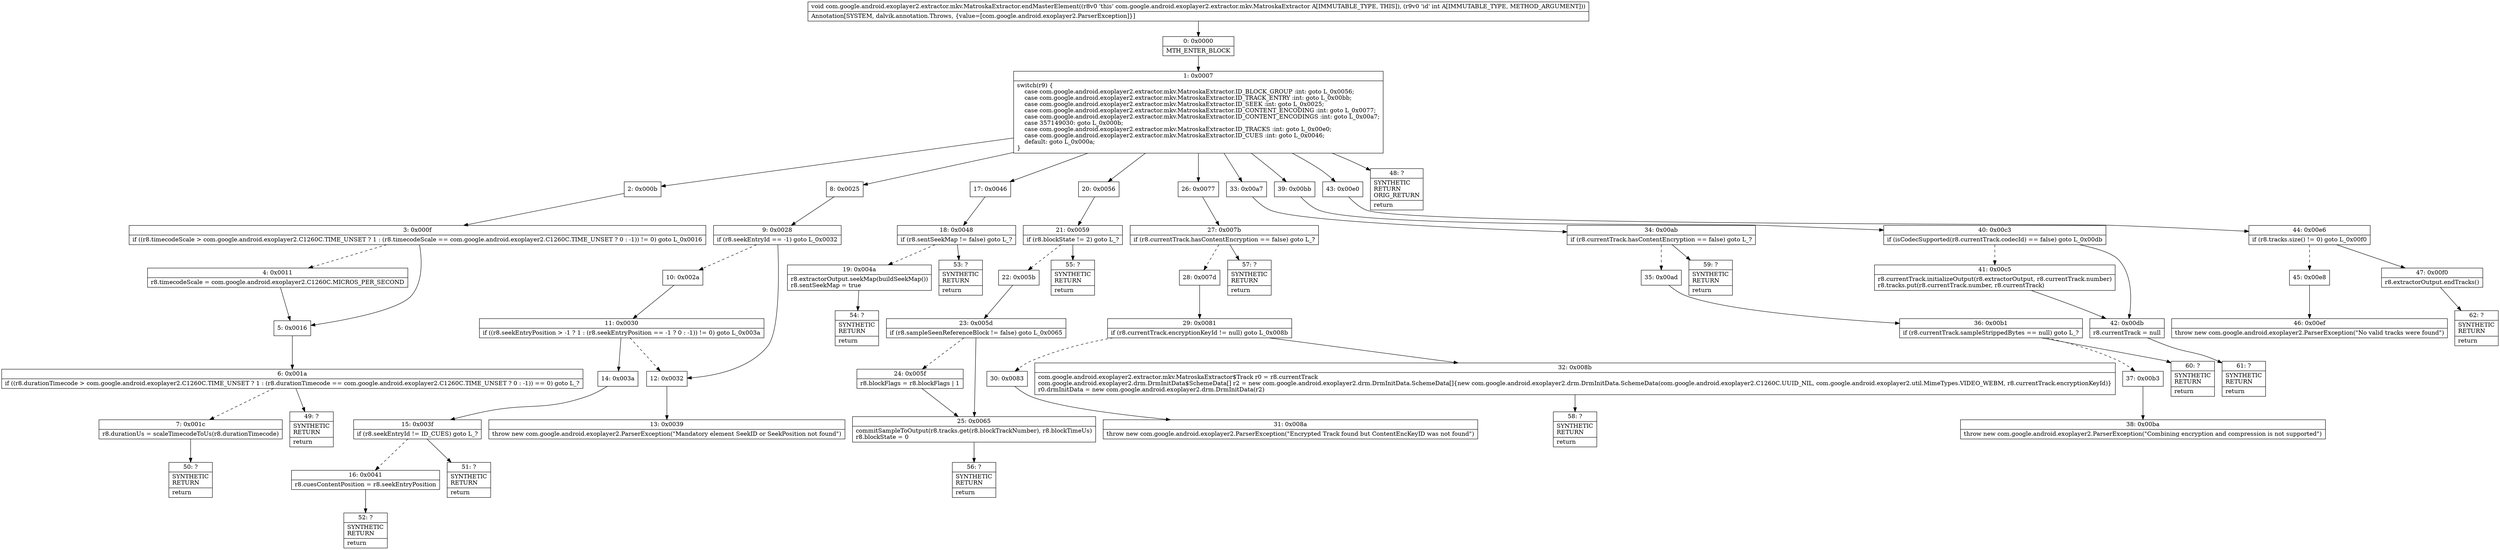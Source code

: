 digraph "CFG forcom.google.android.exoplayer2.extractor.mkv.MatroskaExtractor.endMasterElement(I)V" {
Node_0 [shape=record,label="{0\:\ 0x0000|MTH_ENTER_BLOCK\l}"];
Node_1 [shape=record,label="{1\:\ 0x0007|switch(r9) \{\l    case com.google.android.exoplayer2.extractor.mkv.MatroskaExtractor.ID_BLOCK_GROUP :int: goto L_0x0056;\l    case com.google.android.exoplayer2.extractor.mkv.MatroskaExtractor.ID_TRACK_ENTRY :int: goto L_0x00bb;\l    case com.google.android.exoplayer2.extractor.mkv.MatroskaExtractor.ID_SEEK :int: goto L_0x0025;\l    case com.google.android.exoplayer2.extractor.mkv.MatroskaExtractor.ID_CONTENT_ENCODING :int: goto L_0x0077;\l    case com.google.android.exoplayer2.extractor.mkv.MatroskaExtractor.ID_CONTENT_ENCODINGS :int: goto L_0x00a7;\l    case 357149030: goto L_0x000b;\l    case com.google.android.exoplayer2.extractor.mkv.MatroskaExtractor.ID_TRACKS :int: goto L_0x00e0;\l    case com.google.android.exoplayer2.extractor.mkv.MatroskaExtractor.ID_CUES :int: goto L_0x0046;\l    default: goto L_0x000a;\l\}\l}"];
Node_2 [shape=record,label="{2\:\ 0x000b}"];
Node_3 [shape=record,label="{3\:\ 0x000f|if ((r8.timecodeScale \> com.google.android.exoplayer2.C1260C.TIME_UNSET ? 1 : (r8.timecodeScale == com.google.android.exoplayer2.C1260C.TIME_UNSET ? 0 : \-1)) != 0) goto L_0x0016\l}"];
Node_4 [shape=record,label="{4\:\ 0x0011|r8.timecodeScale = com.google.android.exoplayer2.C1260C.MICROS_PER_SECOND\l}"];
Node_5 [shape=record,label="{5\:\ 0x0016}"];
Node_6 [shape=record,label="{6\:\ 0x001a|if ((r8.durationTimecode \> com.google.android.exoplayer2.C1260C.TIME_UNSET ? 1 : (r8.durationTimecode == com.google.android.exoplayer2.C1260C.TIME_UNSET ? 0 : \-1)) == 0) goto L_?\l}"];
Node_7 [shape=record,label="{7\:\ 0x001c|r8.durationUs = scaleTimecodeToUs(r8.durationTimecode)\l}"];
Node_8 [shape=record,label="{8\:\ 0x0025}"];
Node_9 [shape=record,label="{9\:\ 0x0028|if (r8.seekEntryId == \-1) goto L_0x0032\l}"];
Node_10 [shape=record,label="{10\:\ 0x002a}"];
Node_11 [shape=record,label="{11\:\ 0x0030|if ((r8.seekEntryPosition \> \-1 ? 1 : (r8.seekEntryPosition == \-1 ? 0 : \-1)) != 0) goto L_0x003a\l}"];
Node_12 [shape=record,label="{12\:\ 0x0032}"];
Node_13 [shape=record,label="{13\:\ 0x0039|throw new com.google.android.exoplayer2.ParserException(\"Mandatory element SeekID or SeekPosition not found\")\l}"];
Node_14 [shape=record,label="{14\:\ 0x003a}"];
Node_15 [shape=record,label="{15\:\ 0x003f|if (r8.seekEntryId != ID_CUES) goto L_?\l}"];
Node_16 [shape=record,label="{16\:\ 0x0041|r8.cuesContentPosition = r8.seekEntryPosition\l}"];
Node_17 [shape=record,label="{17\:\ 0x0046}"];
Node_18 [shape=record,label="{18\:\ 0x0048|if (r8.sentSeekMap != false) goto L_?\l}"];
Node_19 [shape=record,label="{19\:\ 0x004a|r8.extractorOutput.seekMap(buildSeekMap())\lr8.sentSeekMap = true\l}"];
Node_20 [shape=record,label="{20\:\ 0x0056}"];
Node_21 [shape=record,label="{21\:\ 0x0059|if (r8.blockState != 2) goto L_?\l}"];
Node_22 [shape=record,label="{22\:\ 0x005b}"];
Node_23 [shape=record,label="{23\:\ 0x005d|if (r8.sampleSeenReferenceBlock != false) goto L_0x0065\l}"];
Node_24 [shape=record,label="{24\:\ 0x005f|r8.blockFlags = r8.blockFlags \| 1\l}"];
Node_25 [shape=record,label="{25\:\ 0x0065|commitSampleToOutput(r8.tracks.get(r8.blockTrackNumber), r8.blockTimeUs)\lr8.blockState = 0\l}"];
Node_26 [shape=record,label="{26\:\ 0x0077}"];
Node_27 [shape=record,label="{27\:\ 0x007b|if (r8.currentTrack.hasContentEncryption == false) goto L_?\l}"];
Node_28 [shape=record,label="{28\:\ 0x007d}"];
Node_29 [shape=record,label="{29\:\ 0x0081|if (r8.currentTrack.encryptionKeyId != null) goto L_0x008b\l}"];
Node_30 [shape=record,label="{30\:\ 0x0083}"];
Node_31 [shape=record,label="{31\:\ 0x008a|throw new com.google.android.exoplayer2.ParserException(\"Encrypted Track found but ContentEncKeyID was not found\")\l}"];
Node_32 [shape=record,label="{32\:\ 0x008b|com.google.android.exoplayer2.extractor.mkv.MatroskaExtractor$Track r0 = r8.currentTrack\lcom.google.android.exoplayer2.drm.DrmInitData$SchemeData[] r2 = new com.google.android.exoplayer2.drm.DrmInitData.SchemeData[]\{new com.google.android.exoplayer2.drm.DrmInitData.SchemeData(com.google.android.exoplayer2.C1260C.UUID_NIL, com.google.android.exoplayer2.util.MimeTypes.VIDEO_WEBM, r8.currentTrack.encryptionKeyId)\}\lr0.drmInitData = new com.google.android.exoplayer2.drm.DrmInitData(r2)\l}"];
Node_33 [shape=record,label="{33\:\ 0x00a7}"];
Node_34 [shape=record,label="{34\:\ 0x00ab|if (r8.currentTrack.hasContentEncryption == false) goto L_?\l}"];
Node_35 [shape=record,label="{35\:\ 0x00ad}"];
Node_36 [shape=record,label="{36\:\ 0x00b1|if (r8.currentTrack.sampleStrippedBytes == null) goto L_?\l}"];
Node_37 [shape=record,label="{37\:\ 0x00b3}"];
Node_38 [shape=record,label="{38\:\ 0x00ba|throw new com.google.android.exoplayer2.ParserException(\"Combining encryption and compression is not supported\")\l}"];
Node_39 [shape=record,label="{39\:\ 0x00bb}"];
Node_40 [shape=record,label="{40\:\ 0x00c3|if (isCodecSupported(r8.currentTrack.codecId) == false) goto L_0x00db\l}"];
Node_41 [shape=record,label="{41\:\ 0x00c5|r8.currentTrack.initializeOutput(r8.extractorOutput, r8.currentTrack.number)\lr8.tracks.put(r8.currentTrack.number, r8.currentTrack)\l}"];
Node_42 [shape=record,label="{42\:\ 0x00db|r8.currentTrack = null\l}"];
Node_43 [shape=record,label="{43\:\ 0x00e0}"];
Node_44 [shape=record,label="{44\:\ 0x00e6|if (r8.tracks.size() != 0) goto L_0x00f0\l}"];
Node_45 [shape=record,label="{45\:\ 0x00e8}"];
Node_46 [shape=record,label="{46\:\ 0x00ef|throw new com.google.android.exoplayer2.ParserException(\"No valid tracks were found\")\l}"];
Node_47 [shape=record,label="{47\:\ 0x00f0|r8.extractorOutput.endTracks()\l}"];
Node_48 [shape=record,label="{48\:\ ?|SYNTHETIC\lRETURN\lORIG_RETURN\l|return\l}"];
Node_49 [shape=record,label="{49\:\ ?|SYNTHETIC\lRETURN\l|return\l}"];
Node_50 [shape=record,label="{50\:\ ?|SYNTHETIC\lRETURN\l|return\l}"];
Node_51 [shape=record,label="{51\:\ ?|SYNTHETIC\lRETURN\l|return\l}"];
Node_52 [shape=record,label="{52\:\ ?|SYNTHETIC\lRETURN\l|return\l}"];
Node_53 [shape=record,label="{53\:\ ?|SYNTHETIC\lRETURN\l|return\l}"];
Node_54 [shape=record,label="{54\:\ ?|SYNTHETIC\lRETURN\l|return\l}"];
Node_55 [shape=record,label="{55\:\ ?|SYNTHETIC\lRETURN\l|return\l}"];
Node_56 [shape=record,label="{56\:\ ?|SYNTHETIC\lRETURN\l|return\l}"];
Node_57 [shape=record,label="{57\:\ ?|SYNTHETIC\lRETURN\l|return\l}"];
Node_58 [shape=record,label="{58\:\ ?|SYNTHETIC\lRETURN\l|return\l}"];
Node_59 [shape=record,label="{59\:\ ?|SYNTHETIC\lRETURN\l|return\l}"];
Node_60 [shape=record,label="{60\:\ ?|SYNTHETIC\lRETURN\l|return\l}"];
Node_61 [shape=record,label="{61\:\ ?|SYNTHETIC\lRETURN\l|return\l}"];
Node_62 [shape=record,label="{62\:\ ?|SYNTHETIC\lRETURN\l|return\l}"];
MethodNode[shape=record,label="{void com.google.android.exoplayer2.extractor.mkv.MatroskaExtractor.endMasterElement((r8v0 'this' com.google.android.exoplayer2.extractor.mkv.MatroskaExtractor A[IMMUTABLE_TYPE, THIS]), (r9v0 'id' int A[IMMUTABLE_TYPE, METHOD_ARGUMENT]))  | Annotation[SYSTEM, dalvik.annotation.Throws, \{value=[com.google.android.exoplayer2.ParserException]\}]\l}"];
MethodNode -> Node_0;
Node_0 -> Node_1;
Node_1 -> Node_2;
Node_1 -> Node_8;
Node_1 -> Node_17;
Node_1 -> Node_20;
Node_1 -> Node_26;
Node_1 -> Node_33;
Node_1 -> Node_39;
Node_1 -> Node_43;
Node_1 -> Node_48;
Node_2 -> Node_3;
Node_3 -> Node_4[style=dashed];
Node_3 -> Node_5;
Node_4 -> Node_5;
Node_5 -> Node_6;
Node_6 -> Node_7[style=dashed];
Node_6 -> Node_49;
Node_7 -> Node_50;
Node_8 -> Node_9;
Node_9 -> Node_10[style=dashed];
Node_9 -> Node_12;
Node_10 -> Node_11;
Node_11 -> Node_12[style=dashed];
Node_11 -> Node_14;
Node_12 -> Node_13;
Node_14 -> Node_15;
Node_15 -> Node_16[style=dashed];
Node_15 -> Node_51;
Node_16 -> Node_52;
Node_17 -> Node_18;
Node_18 -> Node_19[style=dashed];
Node_18 -> Node_53;
Node_19 -> Node_54;
Node_20 -> Node_21;
Node_21 -> Node_22[style=dashed];
Node_21 -> Node_55;
Node_22 -> Node_23;
Node_23 -> Node_24[style=dashed];
Node_23 -> Node_25;
Node_24 -> Node_25;
Node_25 -> Node_56;
Node_26 -> Node_27;
Node_27 -> Node_28[style=dashed];
Node_27 -> Node_57;
Node_28 -> Node_29;
Node_29 -> Node_30[style=dashed];
Node_29 -> Node_32;
Node_30 -> Node_31;
Node_32 -> Node_58;
Node_33 -> Node_34;
Node_34 -> Node_35[style=dashed];
Node_34 -> Node_59;
Node_35 -> Node_36;
Node_36 -> Node_37[style=dashed];
Node_36 -> Node_60;
Node_37 -> Node_38;
Node_39 -> Node_40;
Node_40 -> Node_41[style=dashed];
Node_40 -> Node_42;
Node_41 -> Node_42;
Node_42 -> Node_61;
Node_43 -> Node_44;
Node_44 -> Node_45[style=dashed];
Node_44 -> Node_47;
Node_45 -> Node_46;
Node_47 -> Node_62;
}

